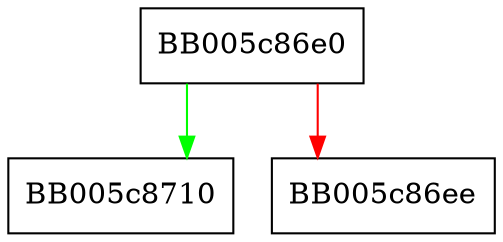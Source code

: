digraph EVP_KDF_CTX_settable_params {
  node [shape="box"];
  graph [splines=ortho];
  BB005c86e0 -> BB005c8710 [color="green"];
  BB005c86e0 -> BB005c86ee [color="red"];
}